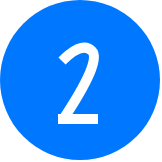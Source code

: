 <mxfile compressed="false" version="20.7.4" type="device">
  <diagram id="n1-XtxnXe3RT6Pm9B4LI" name="第 1 页">
    <mxGraphModel dx="174" dy="107" grid="1" gridSize="10" guides="1" tooltips="1" connect="1" arrows="1" fold="1" page="1" pageScale="1" pageWidth="827" pageHeight="1169" math="0" shadow="0">
      <root>
        <mxCell id="0" />
        <mxCell id="1" parent="0" />
        <mxCell id="zf8pzSHRXDpI5MpJthdh-1" value="" style="ellipse;whiteSpace=wrap;html=1;aspect=fixed;strokeColor=none;fillColor=#0077FF;" parent="1" vertex="1">
          <mxGeometry x="160" y="160" width="80" height="80" as="geometry" />
        </mxCell>
        <mxCell id="xPTHlozj1cLAyFEpdVMB-3" value="" style="group" vertex="1" connectable="0" parent="1">
          <mxGeometry x="189" y="180.5" width="22" height="39" as="geometry" />
        </mxCell>
        <mxCell id="xPTHlozj1cLAyFEpdVMB-1" value="" style="endArrow=none;html=1;curved=1;strokeWidth=5;strokeColor=#FFFFFF;" edge="1" parent="xPTHlozj1cLAyFEpdVMB-3">
          <mxGeometry width="50" height="50" relative="1" as="geometry">
            <mxPoint x="2" y="10" as="sourcePoint" />
            <mxPoint x="2" y="40" as="targetPoint" />
            <Array as="points">
              <mxPoint x="12" />
              <mxPoint x="22" y="10" />
            </Array>
          </mxGeometry>
        </mxCell>
        <mxCell id="xPTHlozj1cLAyFEpdVMB-2" value="" style="endArrow=none;html=1;curved=1;strokeWidth=5;strokeColor=#FFFFFF;" edge="1" parent="xPTHlozj1cLAyFEpdVMB-3">
          <mxGeometry width="50" height="50" relative="1" as="geometry">
            <mxPoint y="39" as="sourcePoint" />
            <mxPoint x="20" y="39" as="targetPoint" />
          </mxGeometry>
        </mxCell>
      </root>
    </mxGraphModel>
  </diagram>
</mxfile>
